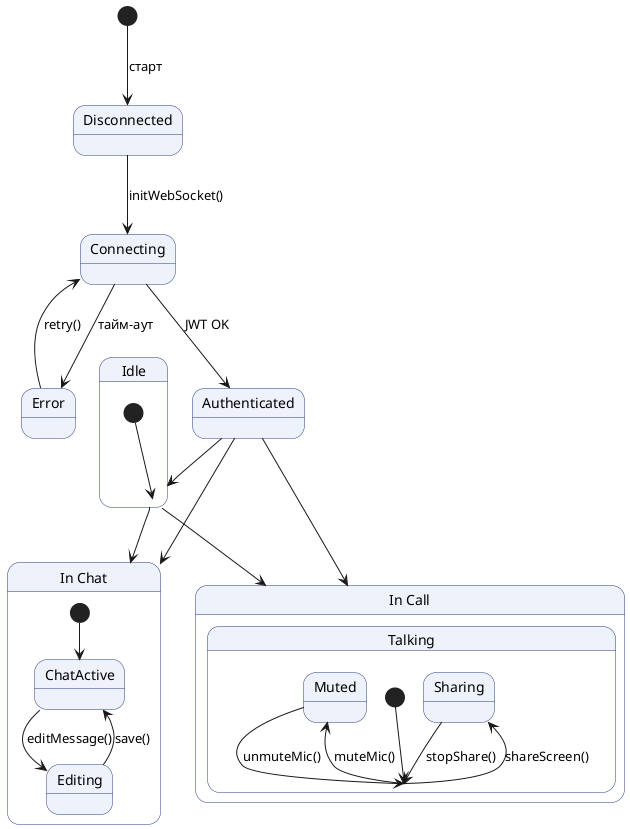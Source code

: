 @startuml
'──────────  Состояния Web-соединения  ──────────
skinparam state {
  BackgroundColor #EEF2FA
  BorderColor     #2E3A87
  RoundCorner     15
  FontName        "Times New Roman"
}

[*] --> Disconnected : старт
Disconnected --> Connecting : initWebSocket()
Connecting --> Error  : тайм-аут
Error --> Connecting  : retry()
Connecting --> Authenticated : JWT OK

'─ супер-состояние Idle
state Idle {
  [*] --> Idle
}
Authenticated --> Idle

'─ супер-состояние Chat
state "In Chat" as Chat {
  [*] --> ChatActive
  ChatActive --> Editing : editMessage()
  Editing --> ChatActive : save()
}
Idle --> Chat
Authenticated --> Chat

'─ супер-состояние Call
state "In Call" as Call {
  state Talking {
    [*] --> Talking
    Talking --> Muted        : muteMic()
    Muted --> Talking        : unmuteMic()
    Talking --> Sharing      : shareScreen()
    Sharing --> Talking      : stopShare()
  }
}
Idle --> Call
Authenticated --> Call
@enduml